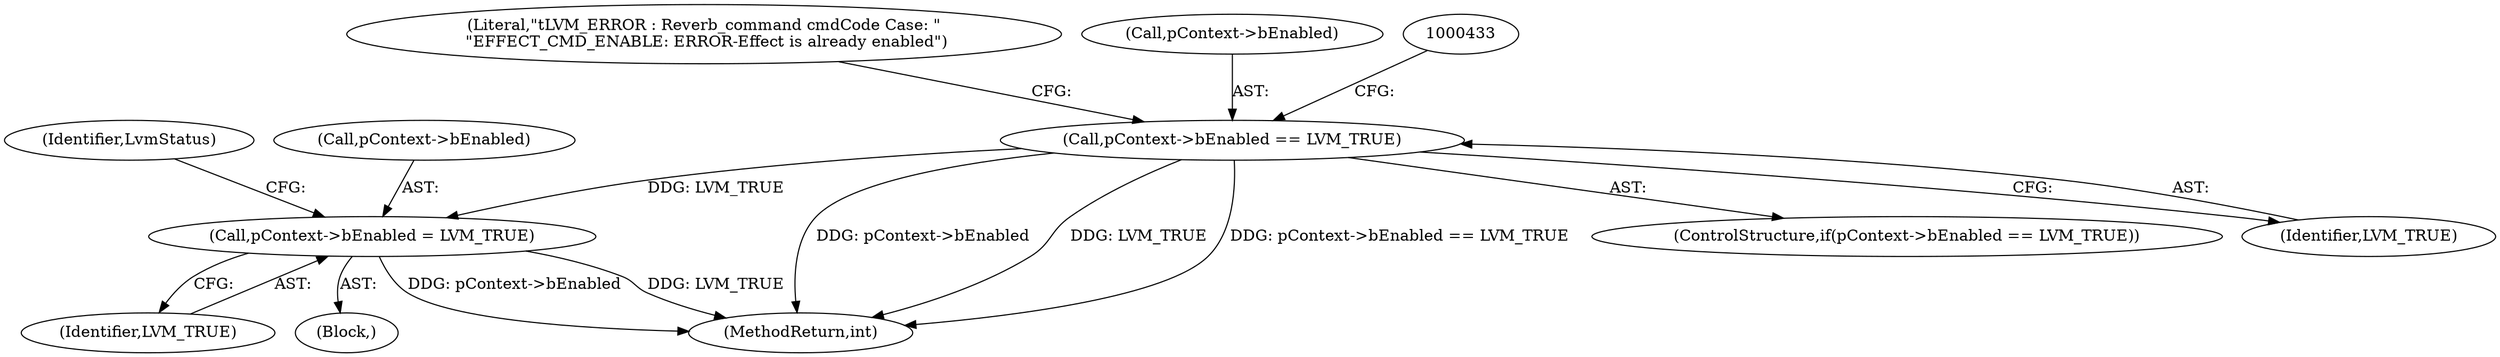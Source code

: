 digraph "0_Android_aeea52da00d210587fb3ed895de3d5f2e0264c88_6@pointer" {
"1000419" [label="(Call,pContext->bEnabled == LVM_TRUE)"];
"1000436" [label="(Call,pContext->bEnabled = LVM_TRUE)"];
"1000641" [label="(MethodReturn,int)"];
"1000442" [label="(Identifier,LvmStatus)"];
"1000440" [label="(Identifier,LVM_TRUE)"];
"1000138" [label="(Block,)"];
"1000437" [label="(Call,pContext->bEnabled)"];
"1000426" [label="(Literal,\"\tLVM_ERROR : Reverb_command cmdCode Case: \"\n \"EFFECT_CMD_ENABLE: ERROR-Effect is already enabled\")"];
"1000418" [label="(ControlStructure,if(pContext->bEnabled == LVM_TRUE))"];
"1000436" [label="(Call,pContext->bEnabled = LVM_TRUE)"];
"1000420" [label="(Call,pContext->bEnabled)"];
"1000423" [label="(Identifier,LVM_TRUE)"];
"1000419" [label="(Call,pContext->bEnabled == LVM_TRUE)"];
"1000419" -> "1000418"  [label="AST: "];
"1000419" -> "1000423"  [label="CFG: "];
"1000420" -> "1000419"  [label="AST: "];
"1000423" -> "1000419"  [label="AST: "];
"1000426" -> "1000419"  [label="CFG: "];
"1000433" -> "1000419"  [label="CFG: "];
"1000419" -> "1000641"  [label="DDG: pContext->bEnabled"];
"1000419" -> "1000641"  [label="DDG: LVM_TRUE"];
"1000419" -> "1000641"  [label="DDG: pContext->bEnabled == LVM_TRUE"];
"1000419" -> "1000436"  [label="DDG: LVM_TRUE"];
"1000436" -> "1000138"  [label="AST: "];
"1000436" -> "1000440"  [label="CFG: "];
"1000437" -> "1000436"  [label="AST: "];
"1000440" -> "1000436"  [label="AST: "];
"1000442" -> "1000436"  [label="CFG: "];
"1000436" -> "1000641"  [label="DDG: pContext->bEnabled"];
"1000436" -> "1000641"  [label="DDG: LVM_TRUE"];
}
